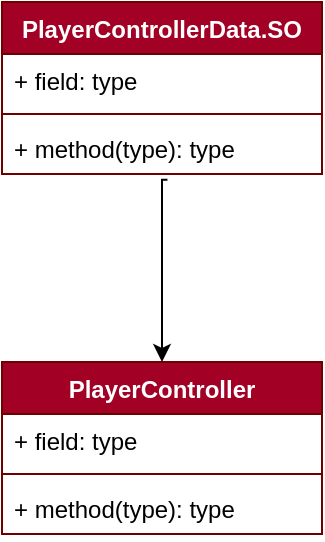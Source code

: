 <mxfile version="23.0.2" type="github">
  <diagram name="Sayfa -1" id="TCRlumir58DF3NTFlVKL">
    <mxGraphModel dx="819" dy="446" grid="1" gridSize="10" guides="1" tooltips="1" connect="1" arrows="1" fold="1" page="1" pageScale="1" pageWidth="827" pageHeight="1169" math="0" shadow="0">
      <root>
        <mxCell id="0" />
        <mxCell id="1" parent="0" />
        <mxCell id="LWl_j7JrqJpDSYnlIx1C-9" value="PlayerController&lt;br&gt;" style="swimlane;fontStyle=1;align=center;verticalAlign=top;childLayout=stackLayout;horizontal=1;startSize=26;horizontalStack=0;resizeParent=1;resizeParentMax=0;resizeLast=0;collapsible=1;marginBottom=0;whiteSpace=wrap;html=1;fillColor=#a20025;fontColor=#ffffff;strokeColor=#6F0000;" vertex="1" parent="1">
          <mxGeometry x="130" y="200" width="160" height="86" as="geometry" />
        </mxCell>
        <mxCell id="LWl_j7JrqJpDSYnlIx1C-10" value="+ field: type" style="text;strokeColor=none;fillColor=none;align=left;verticalAlign=top;spacingLeft=4;spacingRight=4;overflow=hidden;rotatable=0;points=[[0,0.5],[1,0.5]];portConstraint=eastwest;whiteSpace=wrap;html=1;" vertex="1" parent="LWl_j7JrqJpDSYnlIx1C-9">
          <mxGeometry y="26" width="160" height="26" as="geometry" />
        </mxCell>
        <mxCell id="LWl_j7JrqJpDSYnlIx1C-11" value="" style="line;strokeWidth=1;fillColor=none;align=left;verticalAlign=middle;spacingTop=-1;spacingLeft=3;spacingRight=3;rotatable=0;labelPosition=right;points=[];portConstraint=eastwest;strokeColor=inherit;" vertex="1" parent="LWl_j7JrqJpDSYnlIx1C-9">
          <mxGeometry y="52" width="160" height="8" as="geometry" />
        </mxCell>
        <mxCell id="LWl_j7JrqJpDSYnlIx1C-12" value="+ method(type): type" style="text;strokeColor=none;fillColor=none;align=left;verticalAlign=top;spacingLeft=4;spacingRight=4;overflow=hidden;rotatable=0;points=[[0,0.5],[1,0.5]];portConstraint=eastwest;whiteSpace=wrap;html=1;" vertex="1" parent="LWl_j7JrqJpDSYnlIx1C-9">
          <mxGeometry y="60" width="160" height="26" as="geometry" />
        </mxCell>
        <mxCell id="LWl_j7JrqJpDSYnlIx1C-13" value="PlayerControllerData.SO" style="swimlane;fontStyle=1;align=center;verticalAlign=top;childLayout=stackLayout;horizontal=1;startSize=26;horizontalStack=0;resizeParent=1;resizeParentMax=0;resizeLast=0;collapsible=1;marginBottom=0;whiteSpace=wrap;html=1;fillColor=#a20025;fontColor=#ffffff;strokeColor=#6F0000;" vertex="1" parent="1">
          <mxGeometry x="130" y="20" width="160" height="86" as="geometry" />
        </mxCell>
        <mxCell id="LWl_j7JrqJpDSYnlIx1C-14" value="+ field: type" style="text;strokeColor=none;fillColor=none;align=left;verticalAlign=top;spacingLeft=4;spacingRight=4;overflow=hidden;rotatable=0;points=[[0,0.5],[1,0.5]];portConstraint=eastwest;whiteSpace=wrap;html=1;" vertex="1" parent="LWl_j7JrqJpDSYnlIx1C-13">
          <mxGeometry y="26" width="160" height="26" as="geometry" />
        </mxCell>
        <mxCell id="LWl_j7JrqJpDSYnlIx1C-15" value="" style="line;strokeWidth=1;fillColor=none;align=left;verticalAlign=middle;spacingTop=-1;spacingLeft=3;spacingRight=3;rotatable=0;labelPosition=right;points=[];portConstraint=eastwest;strokeColor=inherit;" vertex="1" parent="LWl_j7JrqJpDSYnlIx1C-13">
          <mxGeometry y="52" width="160" height="8" as="geometry" />
        </mxCell>
        <mxCell id="LWl_j7JrqJpDSYnlIx1C-16" value="+ method(type): type" style="text;strokeColor=none;fillColor=none;align=left;verticalAlign=top;spacingLeft=4;spacingRight=4;overflow=hidden;rotatable=0;points=[[0,0.5],[1,0.5]];portConstraint=eastwest;whiteSpace=wrap;html=1;" vertex="1" parent="LWl_j7JrqJpDSYnlIx1C-13">
          <mxGeometry y="60" width="160" height="26" as="geometry" />
        </mxCell>
        <mxCell id="LWl_j7JrqJpDSYnlIx1C-17" style="edgeStyle=orthogonalEdgeStyle;rounded=0;orthogonalLoop=1;jettySize=auto;html=1;entryX=0.5;entryY=0;entryDx=0;entryDy=0;exitX=0.517;exitY=1.11;exitDx=0;exitDy=0;exitPerimeter=0;" edge="1" parent="1" source="LWl_j7JrqJpDSYnlIx1C-16" target="LWl_j7JrqJpDSYnlIx1C-9">
          <mxGeometry relative="1" as="geometry">
            <Array as="points">
              <mxPoint x="210" y="109" />
            </Array>
          </mxGeometry>
        </mxCell>
      </root>
    </mxGraphModel>
  </diagram>
</mxfile>
